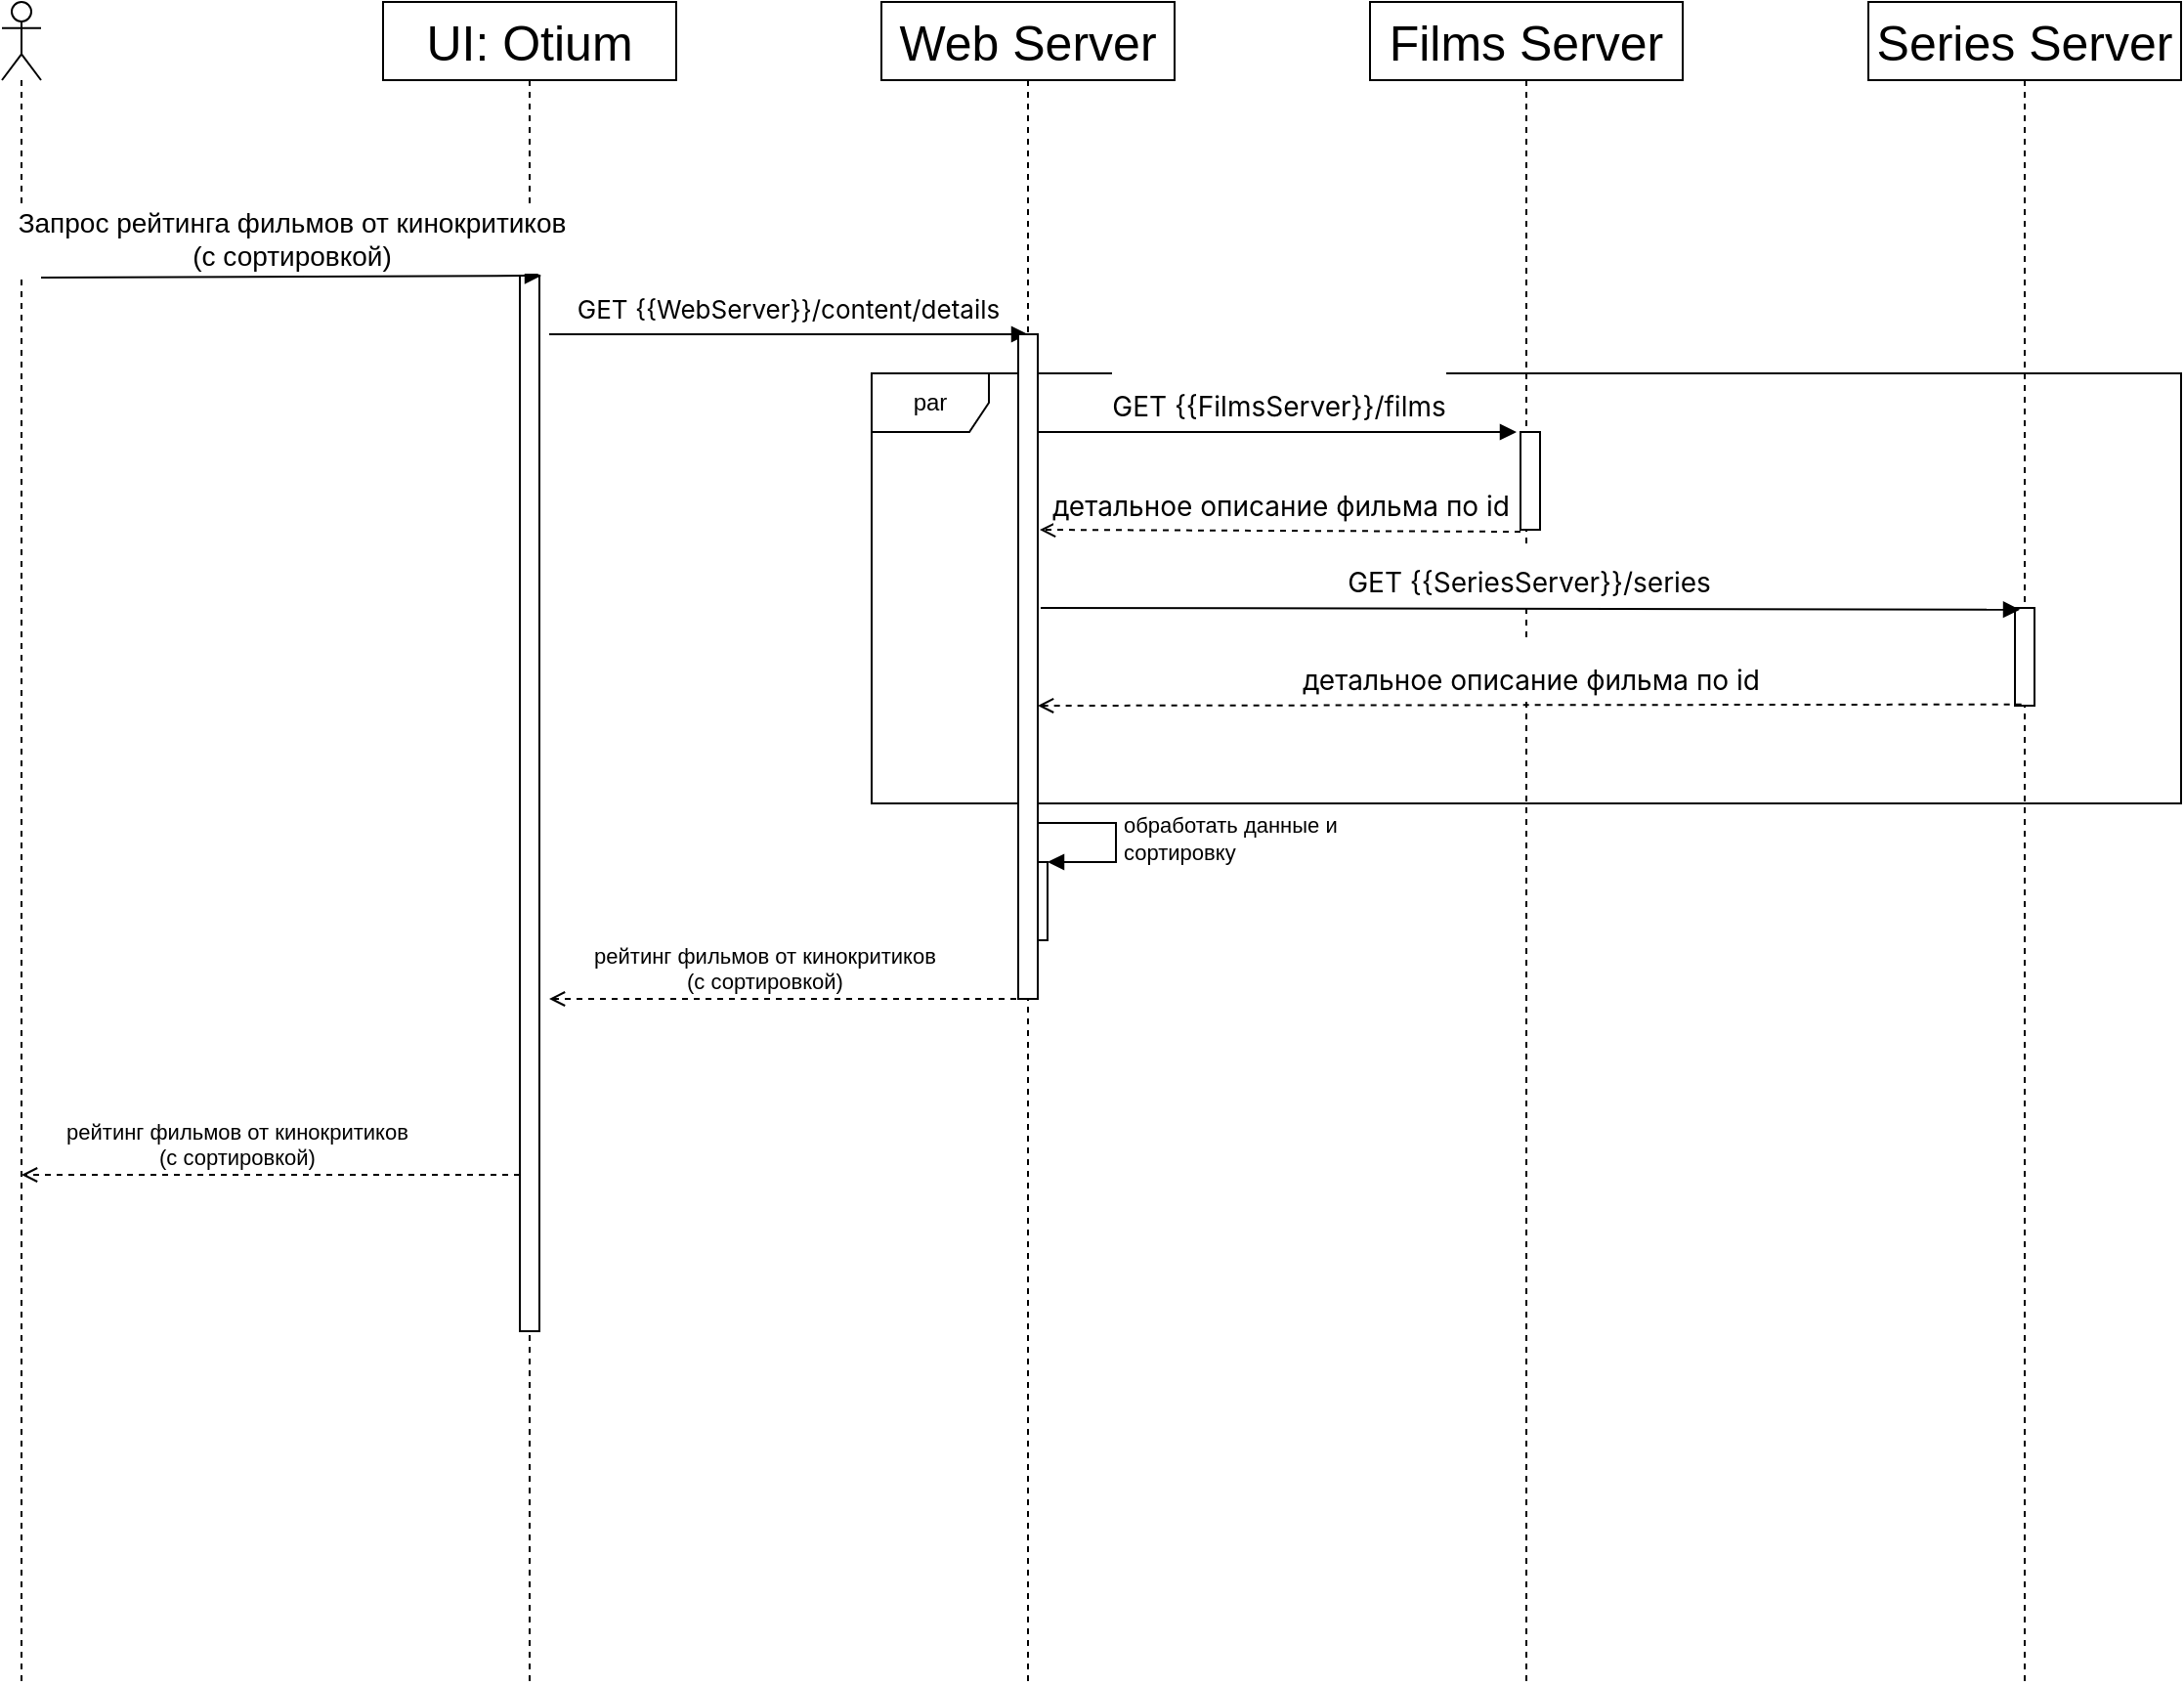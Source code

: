 <mxfile version="28.1.0">
  <diagram id="7ac91c9_CYBIp-0gwyT7" name="Страница 1">
    <mxGraphModel grid="1" page="1" gridSize="10" guides="1" tooltips="1" connect="1" arrows="1" fold="1" pageScale="1" pageWidth="827" pageHeight="1169" math="0" shadow="0">
      <root>
        <mxCell id="0" />
        <mxCell id="1" parent="0" />
        <mxCell id="g7hA280cSHpAfKu-B-t--3" value="" style="shape=umlLifeline;participant=umlActor;perimeter=lifelinePerimeter;whiteSpace=wrap;html=1;container=1;collapsible=0;recursiveResize=0;verticalAlign=top;spacingTop=36;outlineConnect=0;fontSize=25;" vertex="1" parent="1">
          <mxGeometry x="40" y="4860" width="20" height="860" as="geometry" />
        </mxCell>
        <mxCell id="g7hA280cSHpAfKu-B-t--5" value="Web Server" style="shape=umlLifeline;perimeter=lifelinePerimeter;whiteSpace=wrap;html=1;container=1;collapsible=0;recursiveResize=0;outlineConnect=0;fontSize=25;" vertex="1" parent="1">
          <mxGeometry x="490" y="4860" width="150" height="860" as="geometry" />
        </mxCell>
        <mxCell id="g7hA280cSHpAfKu-B-t--9" value="Series Server" style="shape=umlLifeline;perimeter=lifelinePerimeter;whiteSpace=wrap;html=1;container=1;collapsible=0;recursiveResize=0;outlineConnect=0;fontSize=25;" vertex="1" parent="1">
          <mxGeometry x="995" y="4860" width="160" height="860" as="geometry" />
        </mxCell>
        <mxCell id="g7hA280cSHpAfKu-B-t--18" value="UI: Otium" style="shape=umlLifeline;perimeter=lifelinePerimeter;whiteSpace=wrap;html=1;container=1;collapsible=0;recursiveResize=0;outlineConnect=0;fontSize=25;" vertex="1" parent="1">
          <mxGeometry x="235" y="4860" width="150" height="860" as="geometry" />
        </mxCell>
        <mxCell id="g7hA280cSHpAfKu-B-t--42" value="Films Server" style="shape=umlLifeline;perimeter=lifelinePerimeter;whiteSpace=wrap;html=1;container=1;collapsible=0;recursiveResize=0;outlineConnect=0;fontSize=25;" vertex="1" parent="1">
          <mxGeometry x="740" y="4860" width="160" height="860" as="geometry" />
        </mxCell>
        <mxCell id="1uU_ahRgcNST_INC9oEk-1" value="обработать данные и&lt;br&gt;сортировку" style="edgeStyle=orthogonalEdgeStyle;html=1;align=left;spacingLeft=2;endArrow=block;rounded=0;entryX=1;entryY=0;" edge="1" parent="1">
          <mxGeometry relative="1" as="geometry">
            <mxPoint x="570" y="5280" as="sourcePoint" />
            <Array as="points">
              <mxPoint x="610" y="5280" />
              <mxPoint x="610" y="5300" />
            </Array>
            <mxPoint x="575" y="5300" as="targetPoint" />
          </mxGeometry>
        </mxCell>
        <mxCell id="1uU_ahRgcNST_INC9oEk-2" value="" style="html=1;points=[[0,0,0,0,5],[0,1,0,0,-5],[1,0,0,0,5],[1,1,0,0,-5]];perimeter=orthogonalPerimeter;outlineConnect=0;targetShapes=umlLifeline;portConstraint=eastwest;newEdgeStyle={&quot;curved&quot;:0,&quot;rounded&quot;:0};" vertex="1" parent="1">
          <mxGeometry x="565" y="5300" width="10" height="40" as="geometry" />
        </mxCell>
        <mxCell id="1uU_ahRgcNST_INC9oEk-3" value="" style="html=1;points=[];perimeter=orthogonalPerimeter;fontFamily=Helvetica;fontSize=25;fontColor=default;align=center;strokeColor=default;fillColor=default;" vertex="1" parent="1">
          <mxGeometry x="305" y="5000" width="10" height="540" as="geometry" />
        </mxCell>
        <mxCell id="1uU_ahRgcNST_INC9oEk-4" value="рейтинг фильмов от кинокритиков &lt;br&gt;(с сортировкой)" style="html=1;verticalAlign=bottom;startArrow=none;endArrow=open;startSize=8;rounded=1;startFill=0;endFill=0;dashed=1;" edge="1" parent="1">
          <mxGeometry x="0.102" relative="1" as="geometry">
            <mxPoint x="565" y="5370" as="sourcePoint" />
            <mxPoint x="320" y="5370" as="targetPoint" />
            <mxPoint as="offset" />
          </mxGeometry>
        </mxCell>
        <mxCell id="1uU_ahRgcNST_INC9oEk-5" value="рейтинг фильмов от кинокритиков &lt;br&gt;(с сортировкой)" style="html=1;verticalAlign=bottom;startArrow=none;endArrow=open;startSize=8;rounded=1;startFill=0;endFill=0;dashed=1;entryX=0.5;entryY=0.877;entryDx=0;entryDy=0;entryPerimeter=0;" edge="1" parent="1">
          <mxGeometry x="0.137" relative="1" as="geometry">
            <mxPoint x="305" y="5460" as="sourcePoint" />
            <mxPoint x="50" y="5460" as="targetPoint" />
            <mxPoint as="offset" />
          </mxGeometry>
        </mxCell>
        <mxCell id="1uU_ahRgcNST_INC9oEk-6" value="Запрос рейтинга фильмов от кинокритиков&lt;br&gt;(с сортировкой)" style="html=1;verticalAlign=bottom;startArrow=none;startFill=0;endArrow=block;startSize=8;rounded=1;fontSize=14;entryX=0.069;entryY=-0.001;entryDx=0;entryDy=0;entryPerimeter=0;" edge="1" parent="1">
          <mxGeometry width="60" relative="1" as="geometry">
            <mxPoint x="60" y="5001" as="sourcePoint" />
            <mxPoint x="316" y="5000" as="targetPoint" />
          </mxGeometry>
        </mxCell>
        <mxCell id="1uU_ahRgcNST_INC9oEk-7" value="&lt;span style=&quot;background-color: rgb(255, 255, 255); font-size: 13px;&quot;&gt;&lt;font style=&quot;font-size: 13px;&quot;&gt;&lt;span style=&quot;font-family: Inter, system-ui, -apple-system, &amp;quot;system-ui&amp;quot;, &amp;quot;Segoe UI&amp;quot;, Roboto, Oxygen, Ubuntu, Cantarell, &amp;quot;Fira Sans&amp;quot;, &amp;quot;Droid Sans&amp;quot;, Helvetica, Arial, sans-serif; text-align: left;&quot; data-testid=&quot;resolvedVariable&quot; spellcheck=&quot;false&quot; class=&quot;resolvedVariable&quot;&gt;GET {{WebServer}}&lt;/span&gt;&lt;span style=&quot;font-family: Inter, system-ui, -apple-system, &amp;quot;system-ui&amp;quot;, &amp;quot;Segoe UI&amp;quot;, Roboto, Oxygen, Ubuntu, Cantarell, &amp;quot;Fira Sans&amp;quot;, &amp;quot;Droid Sans&amp;quot;, Helvetica, Arial, sans-serif; text-align: left;&quot; data-testid=&quot;resolvedVariable&quot; spellcheck=&quot;false&quot; class=&quot;resolvedVariable&quot;&gt;/content&lt;/span&gt;&lt;/font&gt;&lt;span style=&quot;font-family: Inter, system-ui, -apple-system, &amp;quot;system-ui&amp;quot;, &amp;quot;Segoe UI&amp;quot;, Roboto, Oxygen, Ubuntu, Cantarell, &amp;quot;Fira Sans&amp;quot;, &amp;quot;Droid Sans&amp;quot;, Helvetica, Arial, sans-serif; text-align: left;&quot; data-offset-key=&quot;a3p1t-1-0&quot;&gt;&lt;span style=&quot;&quot; data-text=&quot;true&quot;&gt;/details&lt;/span&gt;&lt;/span&gt;&lt;/span&gt;" style="html=1;verticalAlign=bottom;startArrow=none;endArrow=block;startSize=8;rounded=1;fontSize=25;entryX=-0.044;entryY=0.001;entryDx=0;entryDy=0;entryPerimeter=0;startFill=0;" edge="1" parent="1">
          <mxGeometry x="-0.005" relative="1" as="geometry">
            <mxPoint x="320" y="5030" as="sourcePoint" />
            <mxPoint as="offset" />
            <mxPoint x="565" y="5030" as="targetPoint" />
          </mxGeometry>
        </mxCell>
        <mxCell id="1uU_ahRgcNST_INC9oEk-8" value="par" style="shape=umlFrame;whiteSpace=wrap;html=1;" vertex="1" parent="1">
          <mxGeometry x="485" y="5050" width="670" height="220" as="geometry" />
        </mxCell>
        <mxCell id="1uU_ahRgcNST_INC9oEk-9" value="" style="html=1;points=[];perimeter=orthogonalPerimeter;fontFamily=Helvetica;fontSize=25;fontColor=default;align=center;strokeColor=default;fillColor=default;" vertex="1" parent="1">
          <mxGeometry x="560" y="5030" width="10" height="340" as="geometry" />
        </mxCell>
        <mxCell id="1uU_ahRgcNST_INC9oEk-10" value="&lt;span style=&quot;background-color: rgb(255, 255, 255); font-size: 14px;&quot;&gt;&lt;font style=&quot;font-size: 14px;&quot;&gt;&lt;span style=&quot;font-family: Inter, system-ui, -apple-system, &amp;quot;system-ui&amp;quot;, &amp;quot;Segoe UI&amp;quot;, Roboto, Oxygen, Ubuntu, Cantarell, &amp;quot;Fira Sans&amp;quot;, &amp;quot;Droid Sans&amp;quot;, Helvetica, Arial, sans-serif; text-align: left;&quot; data-testid=&quot;resolvedVariable&quot; spellcheck=&quot;false&quot; class=&quot;resolvedVariable&quot;&gt;GET {{FilmsServer}}&lt;/span&gt;&lt;span style=&quot;font-family: Inter, system-ui, -apple-system, &amp;quot;system-ui&amp;quot;, &amp;quot;Segoe UI&amp;quot;, Roboto, Oxygen, Ubuntu, Cantarell, &amp;quot;Fira Sans&amp;quot;, &amp;quot;Droid Sans&amp;quot;, Helvetica, Arial, sans-serif; text-align: left;&quot; data-testid=&quot;resolvedVariable&quot; spellcheck=&quot;false&quot; class=&quot;resolvedVariable&quot;&gt;/films&lt;/span&gt;&lt;/font&gt;&lt;/span&gt;" style="html=1;verticalAlign=bottom;startArrow=none;endArrow=block;startSize=8;rounded=1;fontSize=25;entryX=-0.044;entryY=0.001;entryDx=0;entryDy=0;entryPerimeter=0;startFill=0;" edge="1" parent="1">
          <mxGeometry x="-0.001" relative="1" as="geometry">
            <mxPoint x="570" y="5080" as="sourcePoint" />
            <mxPoint x="815" y="5080" as="targetPoint" />
            <mxPoint as="offset" />
          </mxGeometry>
        </mxCell>
        <mxCell id="1uU_ahRgcNST_INC9oEk-11" value="" style="html=1;points=[];perimeter=orthogonalPerimeter;fontFamily=Helvetica;fontSize=25;fontColor=default;align=center;strokeColor=default;fillColor=default;" vertex="1" parent="1">
          <mxGeometry x="817" y="5080" width="10" height="50" as="geometry" />
        </mxCell>
        <mxCell id="1uU_ahRgcNST_INC9oEk-12" value="" style="html=1;points=[];perimeter=orthogonalPerimeter;fontFamily=Helvetica;fontSize=25;fontColor=default;align=center;strokeColor=default;fillColor=default;" vertex="1" parent="1">
          <mxGeometry x="1070" y="5170" width="10" height="50" as="geometry" />
        </mxCell>
        <mxCell id="1uU_ahRgcNST_INC9oEk-13" value="&lt;span style=&quot;background-color: rgb(255, 255, 255); font-size: 14px;&quot;&gt;&lt;font style=&quot;font-size: 14px;&quot;&gt;&lt;span style=&quot;font-family: Inter, system-ui, -apple-system, &amp;quot;system-ui&amp;quot;, &amp;quot;Segoe UI&amp;quot;, Roboto, Oxygen, Ubuntu, Cantarell, &amp;quot;Fira Sans&amp;quot;, &amp;quot;Droid Sans&amp;quot;, Helvetica, Arial, sans-serif; text-align: left;&quot; data-testid=&quot;resolvedVariable&quot; spellcheck=&quot;false&quot; class=&quot;resolvedVariable&quot;&gt;GET {{SeriesServer}}&lt;/span&gt;&lt;span style=&quot;font-family: Inter, system-ui, -apple-system, &amp;quot;system-ui&amp;quot;, &amp;quot;Segoe UI&amp;quot;, Roboto, Oxygen, Ubuntu, Cantarell, &amp;quot;Fira Sans&amp;quot;, &amp;quot;Droid Sans&amp;quot;, Helvetica, Arial, sans-serif; text-align: left;&quot; data-testid=&quot;resolvedVariable&quot; spellcheck=&quot;false&quot; class=&quot;resolvedVariable&quot;&gt;/series&lt;/span&gt;&lt;/font&gt;&lt;/span&gt;" style="html=1;verticalAlign=bottom;startArrow=none;endArrow=block;startSize=8;rounded=1;fontSize=25;entryX=-0.044;entryY=0.001;entryDx=0;entryDy=0;entryPerimeter=0;startFill=0;exitX=0.933;exitY=0.468;exitDx=0;exitDy=0;exitPerimeter=0;" edge="1" parent="1">
          <mxGeometry x="-0.001" relative="1" as="geometry">
            <mxPoint x="571.5" y="5170" as="sourcePoint" />
            <mxPoint x="1072.5" y="5170.87" as="targetPoint" />
            <mxPoint as="offset" />
          </mxGeometry>
        </mxCell>
        <mxCell id="1uU_ahRgcNST_INC9oEk-14" value="&lt;div style=&quot;text-align: left;&quot;&gt;&lt;font face=&quot;Inter, system-ui, -apple-system, system-ui, Segoe UI, Roboto, Oxygen, Ubuntu, Cantarell, Fira Sans, Droid Sans, Helvetica, Arial, sans-serif&quot;&gt;&lt;span style=&quot;font-size: 14px;&quot;&gt;детальное описание фильма по id&lt;/span&gt;&lt;/font&gt;&lt;/div&gt;" style="html=1;verticalAlign=bottom;startArrow=none;endArrow=open;startSize=8;rounded=1;fontSize=25;startFill=0;endFill=0;dashed=1;entryX=1.067;entryY=0.35;entryDx=0;entryDy=0;entryPerimeter=0;exitX=0.186;exitY=0.996;exitDx=0;exitDy=0;exitPerimeter=0;" edge="1" parent="1">
          <mxGeometry x="-0.001" relative="1" as="geometry">
            <mxPoint x="817" y="5131" as="sourcePoint" />
            <mxPoint x="571" y="5130" as="targetPoint" />
            <mxPoint as="offset" />
          </mxGeometry>
        </mxCell>
        <mxCell id="1uU_ahRgcNST_INC9oEk-15" value="&lt;div style=&quot;text-align: left;&quot;&gt;&lt;font face=&quot;Inter, system-ui, -apple-system, system-ui, Segoe UI, Roboto, Oxygen, Ubuntu, Cantarell, Fira Sans, Droid Sans, Helvetica, Arial, sans-serif&quot;&gt;&lt;span style=&quot;font-size: 14px;&quot;&gt;детальное описание фильма по id&lt;/span&gt;&lt;/font&gt;&lt;/div&gt;" style="html=1;verticalAlign=bottom;startArrow=none;endArrow=open;startSize=8;rounded=1;fontSize=25;startFill=0;endFill=0;dashed=1;entryX=1.067;entryY=0.35;entryDx=0;entryDy=0;entryPerimeter=0;exitX=0.333;exitY=0.987;exitDx=0;exitDy=0;exitPerimeter=0;" edge="1" parent="1" source="1uU_ahRgcNST_INC9oEk-12">
          <mxGeometry x="-0.001" relative="1" as="geometry">
            <mxPoint x="816" y="5221" as="sourcePoint" />
            <mxPoint x="570" y="5220" as="targetPoint" />
            <mxPoint as="offset" />
          </mxGeometry>
        </mxCell>
      </root>
    </mxGraphModel>
  </diagram>
</mxfile>
